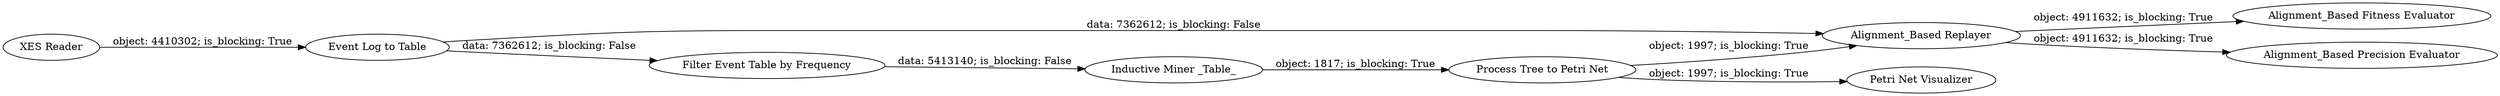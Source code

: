 digraph {
	"-342342188179434340_29" [label="Inductive Miner _Table_"]
	"-342342188179434340_32" [label="Alignment_Based Fitness Evaluator"]
	"-342342188179434340_31" [label="Alignment_Based Precision Evaluator"]
	"-342342188179434340_30" [label="Process Tree to Petri Net"]
	"-342342188179434340_28" [label="Alignment_Based Replayer"]
	"-342342188179434340_27" [label="Filter Event Table by Frequency"]
	"-342342188179434340_26" [label="Event Log to Table"]
	"-342342188179434340_24" [label="Petri Net Visualizer"]
	"-342342188179434340_25" [label="XES Reader"]
	"-342342188179434340_26" -> "-342342188179434340_28" [label="data: 7362612; is_blocking: False"]
	"-342342188179434340_30" -> "-342342188179434340_24" [label="object: 1997; is_blocking: True"]
	"-342342188179434340_27" -> "-342342188179434340_29" [label="data: 5413140; is_blocking: False"]
	"-342342188179434340_26" -> "-342342188179434340_27" [label="data: 7362612; is_blocking: False"]
	"-342342188179434340_29" -> "-342342188179434340_30" [label="object: 1817; is_blocking: True"]
	"-342342188179434340_28" -> "-342342188179434340_32" [label="object: 4911632; is_blocking: True"]
	"-342342188179434340_30" -> "-342342188179434340_28" [label="object: 1997; is_blocking: True"]
	"-342342188179434340_28" -> "-342342188179434340_31" [label="object: 4911632; is_blocking: True"]
	"-342342188179434340_25" -> "-342342188179434340_26" [label="object: 4410302; is_blocking: True"]
	rankdir=LR
}
